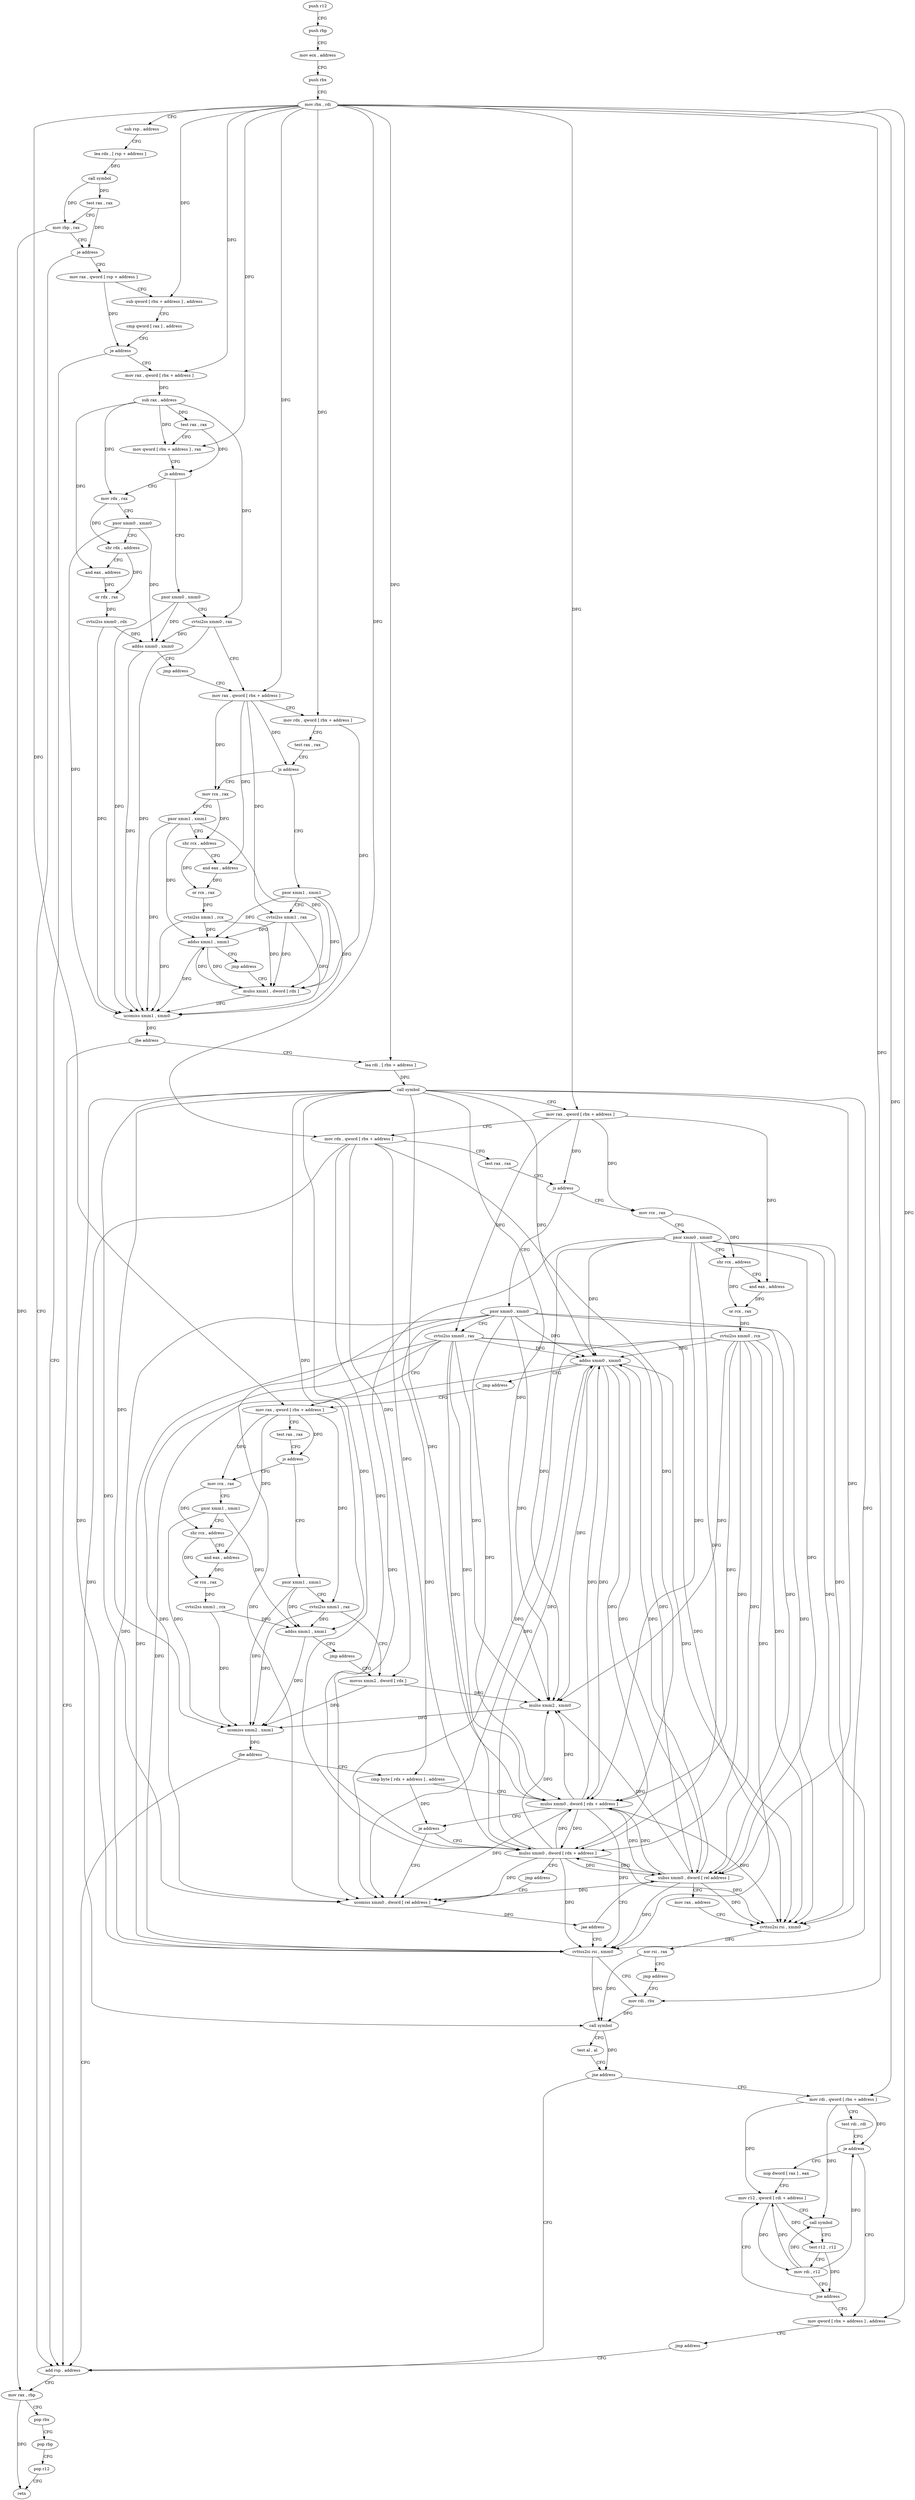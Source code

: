 digraph "func" {
"182080" [label = "push r12" ]
"182082" [label = "push rbp" ]
"182083" [label = "mov ecx , address" ]
"182088" [label = "push rbx" ]
"182089" [label = "mov rbx , rdi" ]
"182092" [label = "sub rsp , address" ]
"182096" [label = "lea rdx , [ rsp + address ]" ]
"182101" [label = "call symbol" ]
"182106" [label = "test rax , rax" ]
"182109" [label = "mov rbp , rax" ]
"182112" [label = "je address" ]
"182130" [label = "add rsp , address" ]
"182114" [label = "mov rax , qword [ rsp + address ]" ]
"182134" [label = "mov rax , rbp" ]
"182137" [label = "pop rbx" ]
"182138" [label = "pop rbp" ]
"182139" [label = "pop r12" ]
"182141" [label = "retn" ]
"182119" [label = "sub qword [ rbx + address ] , address" ]
"182124" [label = "cmp qword [ rax ] , address" ]
"182128" [label = "je address" ]
"182144" [label = "mov rax , qword [ rbx + address ]" ]
"182148" [label = "sub rax , address" ]
"182152" [label = "test rax , rax" ]
"182155" [label = "mov qword [ rbx + address ] , rax" ]
"182159" [label = "js address" ]
"182368" [label = "mov rdx , rax" ]
"182165" [label = "pxor xmm0 , xmm0" ]
"182371" [label = "pxor xmm0 , xmm0" ]
"182375" [label = "shr rdx , address" ]
"182378" [label = "and eax , address" ]
"182381" [label = "or rdx , rax" ]
"182384" [label = "cvtsi2ss xmm0 , rdx" ]
"182389" [label = "addss xmm0 , xmm0" ]
"182393" [label = "jmp address" ]
"182174" [label = "mov rax , qword [ rbx + address ]" ]
"182169" [label = "cvtsi2ss xmm0 , rax" ]
"182178" [label = "mov rdx , qword [ rbx + address ]" ]
"182182" [label = "test rax , rax" ]
"182185" [label = "js address" ]
"182448" [label = "mov rcx , rax" ]
"182191" [label = "pxor xmm1 , xmm1" ]
"182451" [label = "pxor xmm1 , xmm1" ]
"182455" [label = "shr rcx , address" ]
"182458" [label = "and eax , address" ]
"182461" [label = "or rcx , rax" ]
"182464" [label = "cvtsi2ss xmm1 , rcx" ]
"182469" [label = "addss xmm1 , xmm1" ]
"182473" [label = "jmp address" ]
"182200" [label = "mulss xmm1 , dword [ rdx ]" ]
"182195" [label = "cvtsi2ss xmm1 , rax" ]
"182204" [label = "ucomiss xmm1 , xmm0" ]
"182207" [label = "jbe address" ]
"182209" [label = "lea rdi , [ rbx + address ]" ]
"182213" [label = "call symbol" ]
"182218" [label = "mov rax , qword [ rbx + address ]" ]
"182222" [label = "mov rdx , qword [ rbx + address ]" ]
"182226" [label = "test rax , rax" ]
"182229" [label = "js address" ]
"182512" [label = "mov rcx , rax" ]
"182235" [label = "pxor xmm0 , xmm0" ]
"182515" [label = "pxor xmm0 , xmm0" ]
"182519" [label = "shr rcx , address" ]
"182522" [label = "and eax , address" ]
"182525" [label = "or rcx , rax" ]
"182528" [label = "cvtsi2ss xmm0 , rcx" ]
"182533" [label = "addss xmm0 , xmm0" ]
"182537" [label = "jmp address" ]
"182244" [label = "mov rax , qword [ rbx + address ]" ]
"182239" [label = "cvtsi2ss xmm0 , rax" ]
"182248" [label = "test rax , rax" ]
"182251" [label = "js address" ]
"182480" [label = "mov rcx , rax" ]
"182257" [label = "pxor xmm1 , xmm1" ]
"182483" [label = "pxor xmm1 , xmm1" ]
"182487" [label = "shr rcx , address" ]
"182490" [label = "and eax , address" ]
"182493" [label = "or rcx , rax" ]
"182496" [label = "cvtsi2ss xmm1 , rcx" ]
"182501" [label = "addss xmm1 , xmm1" ]
"182505" [label = "jmp address" ]
"182266" [label = "movss xmm2 , dword [ rdx ]" ]
"182261" [label = "cvtsi2ss xmm1 , rax" ]
"182270" [label = "mulss xmm2 , xmm0" ]
"182274" [label = "ucomiss xmm2 , xmm1" ]
"182277" [label = "jbe address" ]
"182283" [label = "cmp byte [ rdx + address ] , address" ]
"182287" [label = "mulss xmm0 , dword [ rdx + address ]" ]
"182292" [label = "je address" ]
"182400" [label = "mulss xmm0 , dword [ rdx + address ]" ]
"182294" [label = "ucomiss xmm0 , dword [ rel address ]" ]
"182405" [label = "jmp address" ]
"182301" [label = "jae address" ]
"182416" [label = "subss xmm0 , dword [ rel address ]" ]
"182303" [label = "cvttss2si rsi , xmm0" ]
"182424" [label = "mov rax , address" ]
"182434" [label = "cvttss2si rsi , xmm0" ]
"182439" [label = "xor rsi , rax" ]
"182442" [label = "jmp address" ]
"182308" [label = "mov rdi , rbx" ]
"182311" [label = "call symbol" ]
"182316" [label = "test al , al" ]
"182318" [label = "jne address" ]
"182324" [label = "mov rdi , qword [ rbx + address ]" ]
"182328" [label = "test rdi , rdi" ]
"182331" [label = "je address" ]
"182353" [label = "mov qword [ rbx + address ] , address" ]
"182333" [label = "nop dword [ rax ] , eax" ]
"182361" [label = "jmp address" ]
"182336" [label = "mov r12 , qword [ rdi + address ]" ]
"182340" [label = "call symbol" ]
"182345" [label = "test r12 , r12" ]
"182348" [label = "mov rdi , r12" ]
"182351" [label = "jne address" ]
"182080" -> "182082" [ label = "CFG" ]
"182082" -> "182083" [ label = "CFG" ]
"182083" -> "182088" [ label = "CFG" ]
"182088" -> "182089" [ label = "CFG" ]
"182089" -> "182092" [ label = "CFG" ]
"182089" -> "182119" [ label = "DFG" ]
"182089" -> "182144" [ label = "DFG" ]
"182089" -> "182155" [ label = "DFG" ]
"182089" -> "182174" [ label = "DFG" ]
"182089" -> "182178" [ label = "DFG" ]
"182089" -> "182209" [ label = "DFG" ]
"182089" -> "182218" [ label = "DFG" ]
"182089" -> "182222" [ label = "DFG" ]
"182089" -> "182244" [ label = "DFG" ]
"182089" -> "182308" [ label = "DFG" ]
"182089" -> "182324" [ label = "DFG" ]
"182089" -> "182353" [ label = "DFG" ]
"182092" -> "182096" [ label = "CFG" ]
"182096" -> "182101" [ label = "DFG" ]
"182101" -> "182106" [ label = "DFG" ]
"182101" -> "182109" [ label = "DFG" ]
"182106" -> "182109" [ label = "CFG" ]
"182106" -> "182112" [ label = "DFG" ]
"182109" -> "182112" [ label = "CFG" ]
"182109" -> "182134" [ label = "DFG" ]
"182112" -> "182130" [ label = "CFG" ]
"182112" -> "182114" [ label = "CFG" ]
"182130" -> "182134" [ label = "CFG" ]
"182114" -> "182119" [ label = "CFG" ]
"182114" -> "182128" [ label = "DFG" ]
"182134" -> "182137" [ label = "CFG" ]
"182134" -> "182141" [ label = "DFG" ]
"182137" -> "182138" [ label = "CFG" ]
"182138" -> "182139" [ label = "CFG" ]
"182139" -> "182141" [ label = "CFG" ]
"182119" -> "182124" [ label = "CFG" ]
"182124" -> "182128" [ label = "CFG" ]
"182128" -> "182144" [ label = "CFG" ]
"182128" -> "182130" [ label = "CFG" ]
"182144" -> "182148" [ label = "DFG" ]
"182148" -> "182152" [ label = "DFG" ]
"182148" -> "182155" [ label = "DFG" ]
"182148" -> "182368" [ label = "DFG" ]
"182148" -> "182378" [ label = "DFG" ]
"182148" -> "182169" [ label = "DFG" ]
"182152" -> "182155" [ label = "CFG" ]
"182152" -> "182159" [ label = "DFG" ]
"182155" -> "182159" [ label = "CFG" ]
"182159" -> "182368" [ label = "CFG" ]
"182159" -> "182165" [ label = "CFG" ]
"182368" -> "182371" [ label = "CFG" ]
"182368" -> "182375" [ label = "DFG" ]
"182165" -> "182169" [ label = "CFG" ]
"182165" -> "182389" [ label = "DFG" ]
"182165" -> "182204" [ label = "DFG" ]
"182371" -> "182375" [ label = "CFG" ]
"182371" -> "182389" [ label = "DFG" ]
"182371" -> "182204" [ label = "DFG" ]
"182375" -> "182378" [ label = "CFG" ]
"182375" -> "182381" [ label = "DFG" ]
"182378" -> "182381" [ label = "DFG" ]
"182381" -> "182384" [ label = "DFG" ]
"182384" -> "182389" [ label = "DFG" ]
"182384" -> "182204" [ label = "DFG" ]
"182389" -> "182393" [ label = "CFG" ]
"182389" -> "182204" [ label = "DFG" ]
"182393" -> "182174" [ label = "CFG" ]
"182174" -> "182178" [ label = "CFG" ]
"182174" -> "182185" [ label = "DFG" ]
"182174" -> "182448" [ label = "DFG" ]
"182174" -> "182458" [ label = "DFG" ]
"182174" -> "182195" [ label = "DFG" ]
"182169" -> "182174" [ label = "CFG" ]
"182169" -> "182389" [ label = "DFG" ]
"182169" -> "182204" [ label = "DFG" ]
"182178" -> "182182" [ label = "CFG" ]
"182178" -> "182200" [ label = "DFG" ]
"182182" -> "182185" [ label = "CFG" ]
"182185" -> "182448" [ label = "CFG" ]
"182185" -> "182191" [ label = "CFG" ]
"182448" -> "182451" [ label = "CFG" ]
"182448" -> "182455" [ label = "DFG" ]
"182191" -> "182195" [ label = "CFG" ]
"182191" -> "182469" [ label = "DFG" ]
"182191" -> "182200" [ label = "DFG" ]
"182191" -> "182204" [ label = "DFG" ]
"182451" -> "182455" [ label = "CFG" ]
"182451" -> "182469" [ label = "DFG" ]
"182451" -> "182200" [ label = "DFG" ]
"182451" -> "182204" [ label = "DFG" ]
"182455" -> "182458" [ label = "CFG" ]
"182455" -> "182461" [ label = "DFG" ]
"182458" -> "182461" [ label = "DFG" ]
"182461" -> "182464" [ label = "DFG" ]
"182464" -> "182469" [ label = "DFG" ]
"182464" -> "182200" [ label = "DFG" ]
"182464" -> "182204" [ label = "DFG" ]
"182469" -> "182473" [ label = "CFG" ]
"182469" -> "182200" [ label = "DFG" ]
"182469" -> "182204" [ label = "DFG" ]
"182473" -> "182200" [ label = "CFG" ]
"182200" -> "182204" [ label = "DFG" ]
"182200" -> "182469" [ label = "DFG" ]
"182195" -> "182200" [ label = "DFG" ]
"182195" -> "182469" [ label = "DFG" ]
"182195" -> "182204" [ label = "DFG" ]
"182204" -> "182207" [ label = "DFG" ]
"182207" -> "182130" [ label = "CFG" ]
"182207" -> "182209" [ label = "CFG" ]
"182209" -> "182213" [ label = "DFG" ]
"182213" -> "182218" [ label = "CFG" ]
"182213" -> "182533" [ label = "DFG" ]
"182213" -> "182270" [ label = "DFG" ]
"182213" -> "182287" [ label = "DFG" ]
"182213" -> "182400" [ label = "DFG" ]
"182213" -> "182294" [ label = "DFG" ]
"182213" -> "182416" [ label = "DFG" ]
"182213" -> "182434" [ label = "DFG" ]
"182213" -> "182303" [ label = "DFG" ]
"182213" -> "182501" [ label = "DFG" ]
"182213" -> "182274" [ label = "DFG" ]
"182218" -> "182222" [ label = "CFG" ]
"182218" -> "182229" [ label = "DFG" ]
"182218" -> "182512" [ label = "DFG" ]
"182218" -> "182522" [ label = "DFG" ]
"182218" -> "182239" [ label = "DFG" ]
"182222" -> "182226" [ label = "CFG" ]
"182222" -> "182266" [ label = "DFG" ]
"182222" -> "182283" [ label = "DFG" ]
"182222" -> "182287" [ label = "DFG" ]
"182222" -> "182400" [ label = "DFG" ]
"182222" -> "182311" [ label = "DFG" ]
"182226" -> "182229" [ label = "CFG" ]
"182229" -> "182512" [ label = "CFG" ]
"182229" -> "182235" [ label = "CFG" ]
"182512" -> "182515" [ label = "CFG" ]
"182512" -> "182519" [ label = "DFG" ]
"182235" -> "182239" [ label = "CFG" ]
"182235" -> "182533" [ label = "DFG" ]
"182235" -> "182270" [ label = "DFG" ]
"182235" -> "182287" [ label = "DFG" ]
"182235" -> "182400" [ label = "DFG" ]
"182235" -> "182294" [ label = "DFG" ]
"182235" -> "182416" [ label = "DFG" ]
"182235" -> "182434" [ label = "DFG" ]
"182235" -> "182303" [ label = "DFG" ]
"182515" -> "182519" [ label = "CFG" ]
"182515" -> "182533" [ label = "DFG" ]
"182515" -> "182270" [ label = "DFG" ]
"182515" -> "182287" [ label = "DFG" ]
"182515" -> "182400" [ label = "DFG" ]
"182515" -> "182294" [ label = "DFG" ]
"182515" -> "182416" [ label = "DFG" ]
"182515" -> "182434" [ label = "DFG" ]
"182515" -> "182303" [ label = "DFG" ]
"182519" -> "182522" [ label = "CFG" ]
"182519" -> "182525" [ label = "DFG" ]
"182522" -> "182525" [ label = "DFG" ]
"182525" -> "182528" [ label = "DFG" ]
"182528" -> "182533" [ label = "DFG" ]
"182528" -> "182270" [ label = "DFG" ]
"182528" -> "182287" [ label = "DFG" ]
"182528" -> "182400" [ label = "DFG" ]
"182528" -> "182294" [ label = "DFG" ]
"182528" -> "182416" [ label = "DFG" ]
"182528" -> "182434" [ label = "DFG" ]
"182528" -> "182303" [ label = "DFG" ]
"182533" -> "182537" [ label = "CFG" ]
"182533" -> "182270" [ label = "DFG" ]
"182533" -> "182287" [ label = "DFG" ]
"182533" -> "182400" [ label = "DFG" ]
"182533" -> "182294" [ label = "DFG" ]
"182533" -> "182416" [ label = "DFG" ]
"182533" -> "182434" [ label = "DFG" ]
"182533" -> "182303" [ label = "DFG" ]
"182537" -> "182244" [ label = "CFG" ]
"182244" -> "182248" [ label = "CFG" ]
"182244" -> "182251" [ label = "DFG" ]
"182244" -> "182480" [ label = "DFG" ]
"182244" -> "182490" [ label = "DFG" ]
"182244" -> "182261" [ label = "DFG" ]
"182239" -> "182244" [ label = "CFG" ]
"182239" -> "182533" [ label = "DFG" ]
"182239" -> "182270" [ label = "DFG" ]
"182239" -> "182287" [ label = "DFG" ]
"182239" -> "182400" [ label = "DFG" ]
"182239" -> "182294" [ label = "DFG" ]
"182239" -> "182416" [ label = "DFG" ]
"182239" -> "182434" [ label = "DFG" ]
"182239" -> "182303" [ label = "DFG" ]
"182248" -> "182251" [ label = "CFG" ]
"182251" -> "182480" [ label = "CFG" ]
"182251" -> "182257" [ label = "CFG" ]
"182480" -> "182483" [ label = "CFG" ]
"182480" -> "182487" [ label = "DFG" ]
"182257" -> "182261" [ label = "CFG" ]
"182257" -> "182501" [ label = "DFG" ]
"182257" -> "182274" [ label = "DFG" ]
"182483" -> "182487" [ label = "CFG" ]
"182483" -> "182501" [ label = "DFG" ]
"182483" -> "182274" [ label = "DFG" ]
"182487" -> "182490" [ label = "CFG" ]
"182487" -> "182493" [ label = "DFG" ]
"182490" -> "182493" [ label = "DFG" ]
"182493" -> "182496" [ label = "DFG" ]
"182496" -> "182501" [ label = "DFG" ]
"182496" -> "182274" [ label = "DFG" ]
"182501" -> "182505" [ label = "CFG" ]
"182501" -> "182274" [ label = "DFG" ]
"182505" -> "182266" [ label = "CFG" ]
"182266" -> "182270" [ label = "DFG" ]
"182266" -> "182274" [ label = "DFG" ]
"182261" -> "182266" [ label = "CFG" ]
"182261" -> "182501" [ label = "DFG" ]
"182261" -> "182274" [ label = "DFG" ]
"182270" -> "182274" [ label = "DFG" ]
"182274" -> "182277" [ label = "DFG" ]
"182277" -> "182130" [ label = "CFG" ]
"182277" -> "182283" [ label = "CFG" ]
"182283" -> "182287" [ label = "CFG" ]
"182283" -> "182292" [ label = "DFG" ]
"182287" -> "182292" [ label = "CFG" ]
"182287" -> "182533" [ label = "DFG" ]
"182287" -> "182270" [ label = "DFG" ]
"182287" -> "182400" [ label = "DFG" ]
"182287" -> "182294" [ label = "DFG" ]
"182287" -> "182416" [ label = "DFG" ]
"182287" -> "182434" [ label = "DFG" ]
"182287" -> "182303" [ label = "DFG" ]
"182292" -> "182400" [ label = "CFG" ]
"182292" -> "182294" [ label = "CFG" ]
"182400" -> "182405" [ label = "CFG" ]
"182400" -> "182533" [ label = "DFG" ]
"182400" -> "182270" [ label = "DFG" ]
"182400" -> "182287" [ label = "DFG" ]
"182400" -> "182294" [ label = "DFG" ]
"182400" -> "182416" [ label = "DFG" ]
"182400" -> "182434" [ label = "DFG" ]
"182400" -> "182303" [ label = "DFG" ]
"182294" -> "182301" [ label = "DFG" ]
"182405" -> "182294" [ label = "CFG" ]
"182301" -> "182416" [ label = "CFG" ]
"182301" -> "182303" [ label = "CFG" ]
"182416" -> "182424" [ label = "CFG" ]
"182416" -> "182533" [ label = "DFG" ]
"182416" -> "182270" [ label = "DFG" ]
"182416" -> "182294" [ label = "DFG" ]
"182416" -> "182287" [ label = "DFG" ]
"182416" -> "182400" [ label = "DFG" ]
"182416" -> "182434" [ label = "DFG" ]
"182416" -> "182303" [ label = "DFG" ]
"182303" -> "182308" [ label = "CFG" ]
"182303" -> "182311" [ label = "DFG" ]
"182424" -> "182434" [ label = "CFG" ]
"182434" -> "182439" [ label = "DFG" ]
"182439" -> "182442" [ label = "CFG" ]
"182439" -> "182311" [ label = "DFG" ]
"182442" -> "182308" [ label = "CFG" ]
"182308" -> "182311" [ label = "DFG" ]
"182311" -> "182316" [ label = "CFG" ]
"182311" -> "182318" [ label = "DFG" ]
"182316" -> "182318" [ label = "CFG" ]
"182318" -> "182130" [ label = "CFG" ]
"182318" -> "182324" [ label = "CFG" ]
"182324" -> "182328" [ label = "CFG" ]
"182324" -> "182331" [ label = "DFG" ]
"182324" -> "182336" [ label = "DFG" ]
"182324" -> "182340" [ label = "DFG" ]
"182328" -> "182331" [ label = "CFG" ]
"182331" -> "182353" [ label = "CFG" ]
"182331" -> "182333" [ label = "CFG" ]
"182353" -> "182361" [ label = "CFG" ]
"182333" -> "182336" [ label = "CFG" ]
"182361" -> "182130" [ label = "CFG" ]
"182336" -> "182340" [ label = "CFG" ]
"182336" -> "182345" [ label = "DFG" ]
"182336" -> "182348" [ label = "DFG" ]
"182340" -> "182345" [ label = "CFG" ]
"182345" -> "182348" [ label = "CFG" ]
"182345" -> "182351" [ label = "DFG" ]
"182348" -> "182351" [ label = "CFG" ]
"182348" -> "182331" [ label = "DFG" ]
"182348" -> "182336" [ label = "DFG" ]
"182348" -> "182340" [ label = "DFG" ]
"182351" -> "182336" [ label = "CFG" ]
"182351" -> "182353" [ label = "CFG" ]
}
